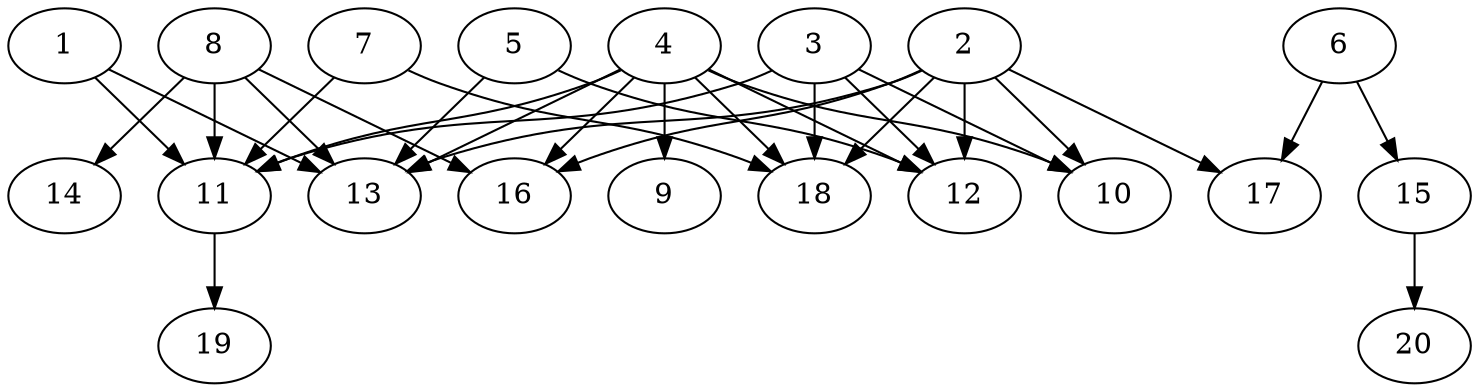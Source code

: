 // DAG automatically generated by daggen at Wed Jul 24 21:21:55 2019
// ./daggen --dot -n 20 --ccr 0.4 --fat 0.8 --regular 0.5 --density 0.6 --mindata 5242880 --maxdata 52428800 
digraph G {
  1 [size="55298560", alpha="0.13", expect_size="22119424"] 
  1 -> 11 [size ="22119424"]
  1 -> 13 [size ="22119424"]
  2 [size="18874880", alpha="0.12", expect_size="7549952"] 
  2 -> 10 [size ="7549952"]
  2 -> 12 [size ="7549952"]
  2 -> 13 [size ="7549952"]
  2 -> 16 [size ="7549952"]
  2 -> 17 [size ="7549952"]
  2 -> 18 [size ="7549952"]
  3 [size="117777920", alpha="0.01", expect_size="47111168"] 
  3 -> 10 [size ="47111168"]
  3 -> 11 [size ="47111168"]
  3 -> 12 [size ="47111168"]
  3 -> 18 [size ="47111168"]
  4 [size="94735360", alpha="0.07", expect_size="37894144"] 
  4 -> 9 [size ="37894144"]
  4 -> 10 [size ="37894144"]
  4 -> 11 [size ="37894144"]
  4 -> 12 [size ="37894144"]
  4 -> 13 [size ="37894144"]
  4 -> 16 [size ="37894144"]
  4 -> 18 [size ="37894144"]
  5 [size="98268160", alpha="0.16", expect_size="39307264"] 
  5 -> 12 [size ="39307264"]
  5 -> 13 [size ="39307264"]
  6 [size="23339520", alpha="0.09", expect_size="9335808"] 
  6 -> 15 [size ="9335808"]
  6 -> 17 [size ="9335808"]
  7 [size="53455360", alpha="0.07", expect_size="21382144"] 
  7 -> 11 [size ="21382144"]
  7 -> 18 [size ="21382144"]
  8 [size="114173440", alpha="0.16", expect_size="45669376"] 
  8 -> 11 [size ="45669376"]
  8 -> 13 [size ="45669376"]
  8 -> 14 [size ="45669376"]
  8 -> 16 [size ="45669376"]
  9 [size="95782400", alpha="0.02", expect_size="38312960"] 
  10 [size="71687680", alpha="0.13", expect_size="28675072"] 
  11 [size="100856320", alpha="0.16", expect_size="40342528"] 
  11 -> 19 [size ="40342528"]
  12 [size="59880960", alpha="0.11", expect_size="23952384"] 
  13 [size="13565440", alpha="0.09", expect_size="5426176"] 
  14 [size="20866560", alpha="0.02", expect_size="8346624"] 
  15 [size="62817280", alpha="0.08", expect_size="25126912"] 
  15 -> 20 [size ="25126912"]
  16 [size="37847040", alpha="0.17", expect_size="15138816"] 
  17 [size="91008000", alpha="0.14", expect_size="36403200"] 
  18 [size="14794240", alpha="0.13", expect_size="5917696"] 
  19 [size="110666240", alpha="0.10", expect_size="44266496"] 
  20 [size="123752960", alpha="0.12", expect_size="49501184"] 
}
